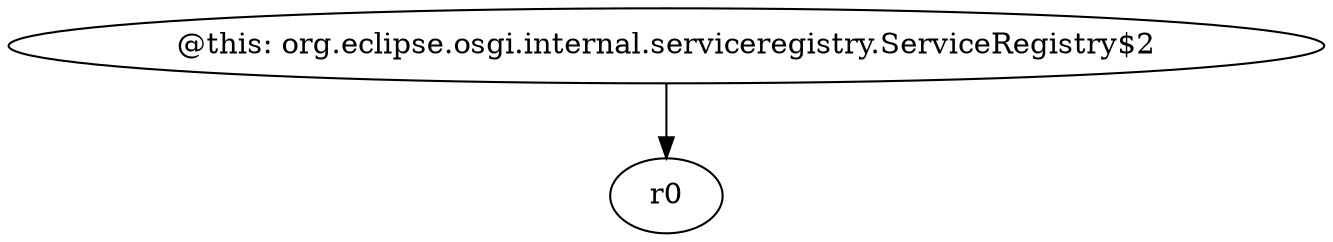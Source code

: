 digraph g {
0[label="@this: org.eclipse.osgi.internal.serviceregistry.ServiceRegistry$2"]
1[label="r0"]
0->1[label=""]
}